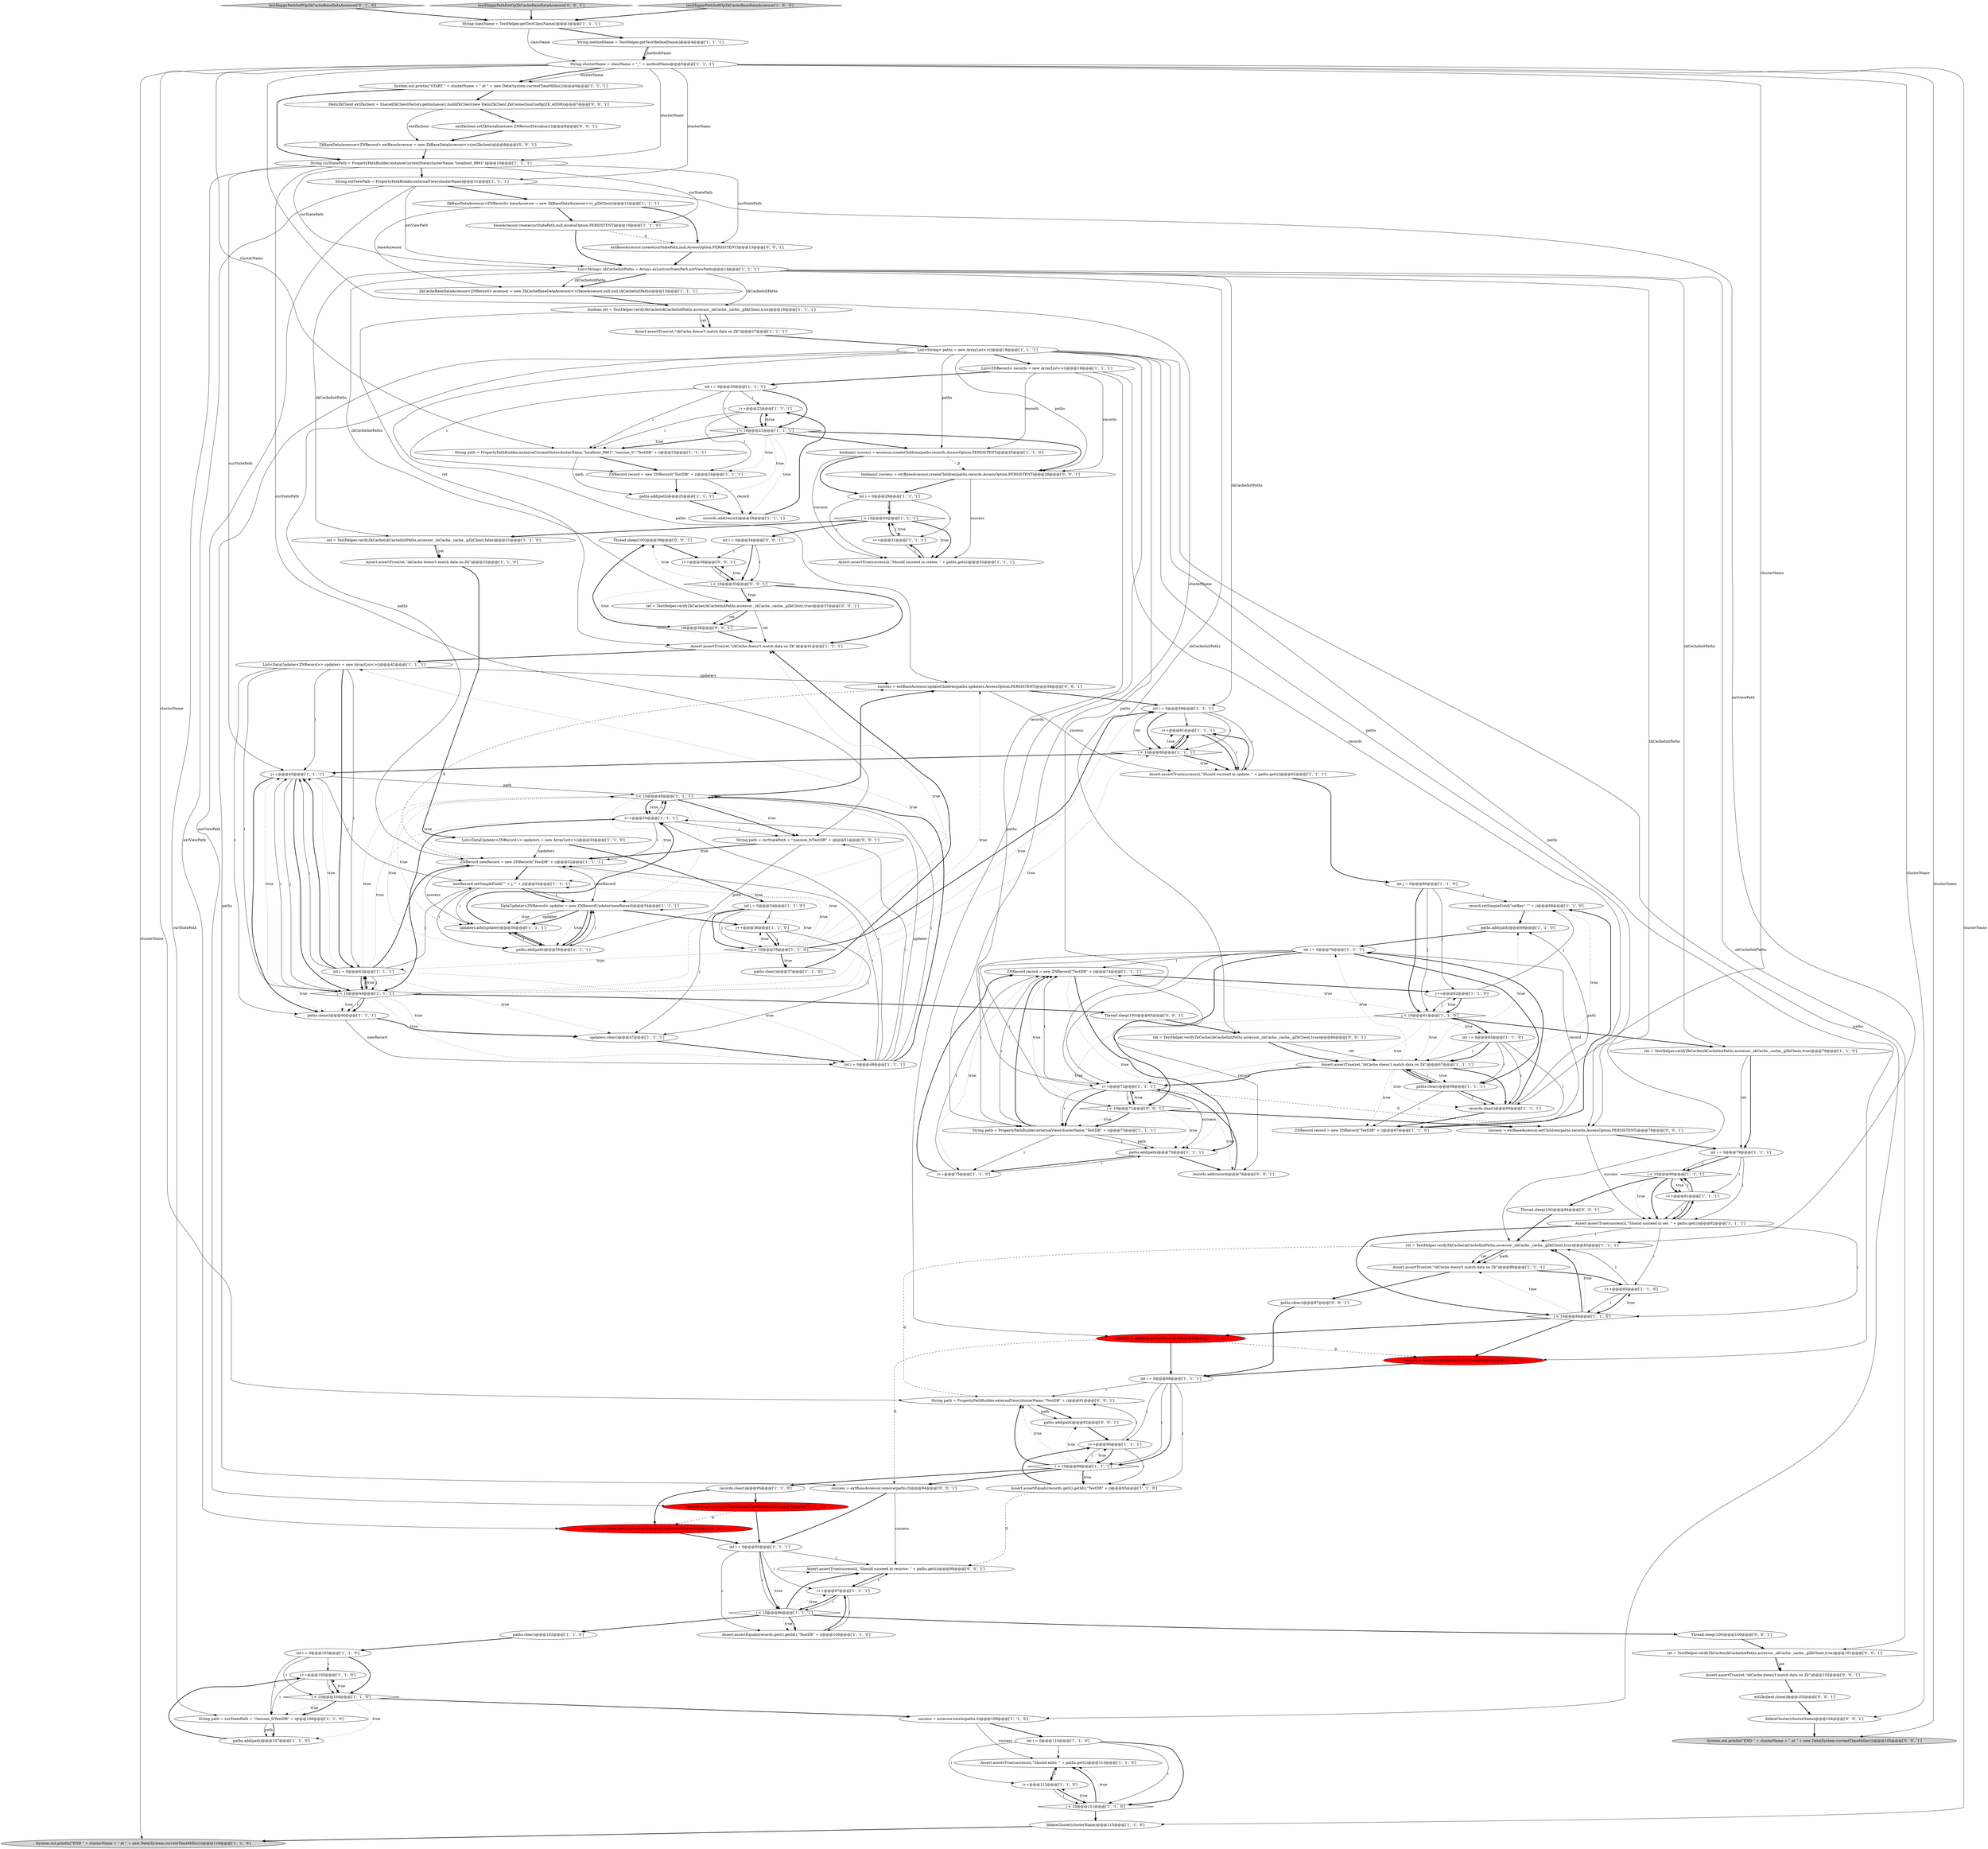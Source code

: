 digraph {
119 [style = filled, label = "Thread.sleep(100)@@@39@@@['0', '0', '1']", fillcolor = white, shape = ellipse image = "AAA0AAABBB3BBB"];
102 [style = filled, label = "testHappyPathSelfOpZkCacheBaseDataAccessor['0', '1', '0']", fillcolor = lightgray, shape = diamond image = "AAA0AAABBB2BBB"];
125 [style = filled, label = "ret = TestHelper.verifyZkCache(zkCacheInitPaths,accessor._zkCache._cache,_gZkClient,true)@@@101@@@['0', '0', '1']", fillcolor = white, shape = ellipse image = "AAA0AAABBB3BBB"];
76 [style = filled, label = "paths.add(path)@@@69@@@['1', '1', '0']", fillcolor = white, shape = ellipse image = "AAA0AAABBB1BBB"];
114 [style = filled, label = "ret = TestHelper.verifyZkCache(zkCacheInitPaths,accessor._zkCache._cache,_gZkClient,true)@@@66@@@['0', '0', '1']", fillcolor = white, shape = ellipse image = "AAA0AAABBB3BBB"];
85 [style = filled, label = "paths.clear()@@@102@@@['1', '1', '0']", fillcolor = white, shape = ellipse image = "AAA0AAABBB1BBB"];
14 [style = filled, label = "List<DataUpdater<ZNRecord>> updaters = new ArrayList<>()@@@33@@@['1', '1', '0']", fillcolor = white, shape = ellipse image = "AAA0AAABBB1BBB"];
104 [style = filled, label = "records = accessor.getChildren(extViewPath,null,0,0,0)@@@96@@@['0', '1', '0']", fillcolor = red, shape = ellipse image = "AAA1AAABBB2BBB"];
121 [style = filled, label = "success = extBaseAccessor.updateChildren(paths,updaters,AccessOption.PERSISTENT)@@@58@@@['0', '0', '1']", fillcolor = white, shape = ellipse image = "AAA0AAABBB3BBB"];
116 [style = filled, label = "Thread.sleep(100)@@@100@@@['0', '0', '1']", fillcolor = white, shape = ellipse image = "AAA0AAABBB3BBB"];
44 [style = filled, label = "records.add(record)@@@26@@@['1', '1', '1']", fillcolor = white, shape = ellipse image = "AAA0AAABBB1BBB"];
118 [style = filled, label = "System.out.println(\"END \" + clusterName + \" at \" + new Date(System.currentTimeMillis()))@@@105@@@['0', '0', '1']", fillcolor = lightgray, shape = ellipse image = "AAA0AAABBB3BBB"];
46 [style = filled, label = "ZNRecord record = new ZNRecord(\"TestDB\" + i)@@@67@@@['1', '1', '0']", fillcolor = white, shape = ellipse image = "AAA0AAABBB1BBB"];
64 [style = filled, label = "i++@@@61@@@['1', '1', '1']", fillcolor = white, shape = ellipse image = "AAA0AAABBB1BBB"];
127 [style = filled, label = "Assert.assertTrue(success(i(,\"Should succeed in remove: \" + paths.get(i))@@@98@@@['0', '0', '1']", fillcolor = white, shape = ellipse image = "AAA0AAABBB3BBB"];
41 [style = filled, label = "record.setSimpleField(\"setKey\",\"\" + j)@@@68@@@['1', '1', '0']", fillcolor = white, shape = ellipse image = "AAA0AAABBB1BBB"];
18 [style = filled, label = "Assert.assertTrue(ret,\"zkCache doesn't match data on Zk\")@@@67@@@['1', '1', '1']", fillcolor = white, shape = ellipse image = "AAA0AAABBB1BBB"];
28 [style = filled, label = "Assert.assertTrue(ret,\"zkCache doesn't match data on Zk\")@@@17@@@['1', '1', '1']", fillcolor = white, shape = ellipse image = "AAA0AAABBB1BBB"];
117 [style = filled, label = "i < 10@@@35@@@['0', '0', '1']", fillcolor = white, shape = diamond image = "AAA0AAABBB3BBB"];
36 [style = filled, label = "i++@@@90@@@['1', '1', '1']", fillcolor = white, shape = ellipse image = "AAA0AAABBB1BBB"];
10 [style = filled, label = "ret = TestHelper.verifyZkCache(zkCacheInitPaths,accessor._zkCache._cache,_gZkClient,false)@@@31@@@['1', '1', '0']", fillcolor = white, shape = ellipse image = "AAA0AAABBB1BBB"];
72 [style = filled, label = "int i = 0@@@59@@@['1', '1', '1']", fillcolor = white, shape = ellipse image = "AAA0AAABBB1BBB"];
89 [style = filled, label = "int j = 0@@@34@@@['1', '1', '0']", fillcolor = white, shape = ellipse image = "AAA0AAABBB1BBB"];
68 [style = filled, label = "Assert.assertTrue(ret,\"zkCache doesn't match data on Zk\")@@@41@@@['1', '1', '1']", fillcolor = white, shape = ellipse image = "AAA0AAABBB1BBB"];
32 [style = filled, label = "int j = 0@@@60@@@['1', '1', '0']", fillcolor = white, shape = ellipse image = "AAA0AAABBB1BBB"];
7 [style = filled, label = "success = accessor.exists(paths,0)@@@109@@@['1', '1', '0']", fillcolor = white, shape = ellipse image = "AAA0AAABBB1BBB"];
56 [style = filled, label = "String curStatePath = PropertyPathBuilder.instanceCurrentState(clusterName,\"localhost_8901\")@@@10@@@['1', '1', '1']", fillcolor = white, shape = ellipse image = "AAA0AAABBB1BBB"];
35 [style = filled, label = "ZkCacheBaseDataAccessor<ZNRecord> accessor = new ZkCacheBaseDataAccessor<>(baseAccessor,null,null,zkCacheInitPaths)@@@15@@@['1', '1', '1']", fillcolor = white, shape = ellipse image = "AAA0AAABBB1BBB"];
122 [style = filled, label = "success = extBaseAccessor.remove(paths,0)@@@94@@@['0', '0', '1']", fillcolor = white, shape = ellipse image = "AAA0AAABBB3BBB"];
26 [style = filled, label = "j < 10@@@61@@@['1', '1', '0']", fillcolor = white, shape = diamond image = "AAA0AAABBB1BBB"];
94 [style = filled, label = "updaters.clear()@@@47@@@['1', '1', '1']", fillcolor = white, shape = ellipse image = "AAA0AAABBB1BBB"];
82 [style = filled, label = "i++@@@97@@@['1', '1', '1']", fillcolor = white, shape = ellipse image = "AAA0AAABBB1BBB"];
27 [style = filled, label = "i < 10@@@80@@@['1', '1', '1']", fillcolor = white, shape = diamond image = "AAA0AAABBB1BBB"];
42 [style = filled, label = "i < 10@@@49@@@['1', '1', '1']", fillcolor = white, shape = diamond image = "AAA0AAABBB1BBB"];
105 [style = filled, label = "ret = TestHelper.verifyZkCache(zkCacheInitPaths,accessor._zkCache._cache,_gZkClient,true)@@@37@@@['0', '0', '1']", fillcolor = white, shape = ellipse image = "AAA0AAABBB3BBB"];
51 [style = filled, label = "Assert.assertTrue(success(i(,\"Should exits: \" + paths.get(i))@@@113@@@['1', '1', '0']", fillcolor = white, shape = ellipse image = "AAA0AAABBB1BBB"];
97 [style = filled, label = "i++@@@81@@@['1', '1', '1']", fillcolor = white, shape = ellipse image = "AAA0AAABBB1BBB"];
111 [style = filled, label = "Assert.assertTrue(ret,\"zkCache doesn't match data on Zk\")@@@102@@@['0', '0', '1']", fillcolor = white, shape = ellipse image = "AAA0AAABBB3BBB"];
81 [style = filled, label = "i++@@@22@@@['1', '1', '1']", fillcolor = white, shape = ellipse image = "AAA0AAABBB1BBB"];
11 [style = filled, label = "System.out.println(\"END \" + clusterName + \" at \" + new Date(System.currentTimeMillis()))@@@116@@@['1', '1', '0']", fillcolor = lightgray, shape = ellipse image = "AAA0AAABBB1BBB"];
21 [style = filled, label = "DataUpdater<ZNRecord> updater = new ZNRecordUpdater(newRecord)@@@54@@@['1', '1', '1']", fillcolor = white, shape = ellipse image = "AAA0AAABBB1BBB"];
50 [style = filled, label = "records = accessor.getChildren(extViewPath,null,0)@@@96@@@['1', '0', '0']", fillcolor = red, shape = ellipse image = "AAA1AAABBB1BBB"];
49 [style = filled, label = "int i = 0@@@103@@@['1', '1', '0']", fillcolor = white, shape = ellipse image = "AAA0AAABBB1BBB"];
4 [style = filled, label = "ZNRecord record = new ZNRecord(\"TestDB\" + i)@@@74@@@['1', '1', '1']", fillcolor = white, shape = ellipse image = "AAA0AAABBB1BBB"];
43 [style = filled, label = "i++@@@72@@@['1', '1', '1']", fillcolor = white, shape = ellipse image = "AAA0AAABBB1BBB"];
123 [style = filled, label = "String path = PropertyPathBuilder.externalView(clusterName,\"TestDB\" + i)@@@91@@@['0', '0', '1']", fillcolor = white, shape = ellipse image = "AAA0AAABBB3BBB"];
65 [style = filled, label = "i < 10@@@84@@@['1', '1', '0']", fillcolor = white, shape = diamond image = "AAA0AAABBB1BBB"];
87 [style = filled, label = "baseAccessor.create(curStatePath,null,AccessOption.PERSISTENT)@@@10@@@['1', '1', '0']", fillcolor = white, shape = ellipse image = "AAA0AAABBB1BBB"];
129 [style = filled, label = "i++@@@36@@@['0', '0', '1']", fillcolor = white, shape = ellipse image = "AAA0AAABBB3BBB"];
63 [style = filled, label = "i < 10@@@89@@@['1', '1', '1']", fillcolor = white, shape = diamond image = "AAA0AAABBB1BBB"];
47 [style = filled, label = "Assert.assertEquals(records.get(i).getId(),\"TestDB\" + i)@@@100@@@['1', '1', '0']", fillcolor = white, shape = ellipse image = "AAA0AAABBB1BBB"];
99 [style = filled, label = "int i = 0@@@48@@@['1', '1', '1']", fillcolor = white, shape = ellipse image = "AAA0AAABBB1BBB"];
80 [style = filled, label = "int i = 0@@@110@@@['1', '1', '0']", fillcolor = white, shape = ellipse image = "AAA0AAABBB1BBB"];
135 [style = filled, label = "int i = 0@@@34@@@['0', '0', '1']", fillcolor = white, shape = ellipse image = "AAA0AAABBB3BBB"];
61 [style = filled, label = "i++@@@105@@@['1', '1', '0']", fillcolor = white, shape = ellipse image = "AAA0AAABBB1BBB"];
58 [style = filled, label = "i++@@@112@@@['1', '1', '0']", fillcolor = white, shape = ellipse image = "AAA0AAABBB1BBB"];
78 [style = filled, label = "i < 10@@@30@@@['1', '1', '1']", fillcolor = white, shape = diamond image = "AAA0AAABBB1BBB"];
90 [style = filled, label = "j++@@@62@@@['1', '1', '0']", fillcolor = white, shape = ellipse image = "AAA0AAABBB1BBB"];
3 [style = filled, label = "String path = PropertyPathBuilder.externalView(clusterName,\"TestDB\" + i)@@@73@@@['1', '1', '1']", fillcolor = white, shape = ellipse image = "AAA0AAABBB1BBB"];
79 [style = filled, label = "j < 10@@@44@@@['1', '1', '1']", fillcolor = white, shape = diamond image = "AAA0AAABBB1BBB"];
9 [style = filled, label = "paths.clear()@@@46@@@['1', '1', '1']", fillcolor = white, shape = ellipse image = "AAA0AAABBB1BBB"];
106 [style = filled, label = "ret@@@38@@@['0', '0', '1']", fillcolor = white, shape = diamond image = "AAA0AAABBB3BBB"];
13 [style = filled, label = "i < 10@@@21@@@['1', '1', '1']", fillcolor = white, shape = diamond image = "AAA0AAABBB1BBB"];
22 [style = filled, label = "int i = 0@@@79@@@['1', '1', '1']", fillcolor = white, shape = ellipse image = "AAA0AAABBB1BBB"];
31 [style = filled, label = "updaters.add(updater)@@@56@@@['1', '1', '1']", fillcolor = white, shape = ellipse image = "AAA0AAABBB1BBB"];
17 [style = filled, label = "i++@@@85@@@['1', '1', '0']", fillcolor = white, shape = ellipse image = "AAA0AAABBB1BBB"];
23 [style = filled, label = "ZNRecord newRecord = new ZNRecord(\"TestDB\" + i)@@@52@@@['1', '1', '1']", fillcolor = white, shape = ellipse image = "AAA0AAABBB1BBB"];
8 [style = filled, label = "int i = 0@@@20@@@['1', '1', '1']", fillcolor = white, shape = ellipse image = "AAA0AAABBB1BBB"];
83 [style = filled, label = "i < 10@@@111@@@['1', '1', '0']", fillcolor = white, shape = diamond image = "AAA0AAABBB1BBB"];
59 [style = filled, label = "ret = TestHelper.verifyZkCache(zkCacheInitPaths,accessor._zkCache._cache,_gZkClient,true)@@@79@@@['1', '1', '0']", fillcolor = white, shape = ellipse image = "AAA0AAABBB1BBB"];
12 [style = filled, label = "String path = PropertyPathBuilder.instanceCurrentState(clusterName,\"localhost_8901\",\"session_0\",\"TestDB\" + i)@@@23@@@['1', '1', '1']", fillcolor = white, shape = ellipse image = "AAA0AAABBB1BBB"];
30 [style = filled, label = "records.clear()@@@95@@@['1', '1', '0']", fillcolor = white, shape = ellipse image = "AAA0AAABBB1BBB"];
48 [style = filled, label = "boolean(( success = accessor.createChildren(paths,records,AccessOption.PERSISTENT)@@@25@@@['1', '1', '0']", fillcolor = white, shape = ellipse image = "AAA0AAABBB1BBB"];
92 [style = filled, label = "paths.add(path)@@@25@@@['1', '1', '1']", fillcolor = white, shape = ellipse image = "AAA0AAABBB1BBB"];
86 [style = filled, label = "Assert.assertTrue(success(i(,\"Should succeed in set: \" + paths.get(i))@@@82@@@['1', '1', '1']", fillcolor = white, shape = ellipse image = "AAA0AAABBB1BBB"];
133 [style = filled, label = "boolean(( success = extBaseAccessor.createChildren(paths,records,AccessOption.PERSISTENT)@@@28@@@['0', '0', '1']", fillcolor = white, shape = ellipse image = "AAA0AAABBB3BBB"];
20 [style = filled, label = "ret = TestHelper.verifyZkCache(zkCacheInitPaths,accessor._zkCache._cache,_gZkClient,true)@@@85@@@['1', '1', '1']", fillcolor = white, shape = ellipse image = "AAA0AAABBB1BBB"];
24 [style = filled, label = "int i = 0@@@63@@@['1', '1', '0']", fillcolor = white, shape = ellipse image = "AAA0AAABBB1BBB"];
84 [style = filled, label = "paths.add(path)@@@107@@@['1', '1', '0']", fillcolor = white, shape = ellipse image = "AAA0AAABBB1BBB"];
71 [style = filled, label = "records = accessor.get(paths,null,0)@@@89@@@['1', '0', '0']", fillcolor = red, shape = ellipse image = "AAA1AAABBB1BBB"];
96 [style = filled, label = "String clusterName = className + \"_\" + methodName@@@5@@@['1', '1', '1']", fillcolor = white, shape = ellipse image = "AAA0AAABBB1BBB"];
109 [style = filled, label = "testHappyPathExtOpZkCacheBaseDataAccessor['0', '0', '1']", fillcolor = lightgray, shape = diamond image = "AAA0AAABBB3BBB"];
115 [style = filled, label = "extBaseAccessor.create(curStatePath,null,AccessOption.PERSISTENT)@@@13@@@['0', '0', '1']", fillcolor = white, shape = ellipse image = "AAA0AAABBB3BBB"];
16 [style = filled, label = "ZNRecord record = new ZNRecord(\"TestDB\" + i)@@@24@@@['1', '1', '1']", fillcolor = white, shape = ellipse image = "AAA0AAABBB1BBB"];
110 [style = filled, label = "HelixZkClient extZkclient = SharedZkClientFactory.getInstance().buildZkClient(new HelixZkClient.ZkConnectionConfig(ZK_ADDR))@@@7@@@['0', '0', '1']", fillcolor = white, shape = ellipse image = "AAA0AAABBB3BBB"];
54 [style = filled, label = "System.out.println(\"START \" + clusterName + \" at \" + new Date(System.currentTimeMillis()))@@@6@@@['1', '1', '1']", fillcolor = white, shape = ellipse image = "AAA0AAABBB1BBB"];
91 [style = filled, label = "int i = 0@@@29@@@['1', '1', '1']", fillcolor = white, shape = ellipse image = "AAA0AAABBB1BBB"];
57 [style = filled, label = "Assert.assertTrue(ret,\"zkCache doesn't match data on Zk\")@@@86@@@['1', '1', '1']", fillcolor = white, shape = ellipse image = "AAA0AAABBB1BBB"];
29 [style = filled, label = "i < 10@@@104@@@['1', '1', '0']", fillcolor = white, shape = diamond image = "AAA0AAABBB1BBB"];
103 [style = filled, label = "records = accessor.get(paths,null,0,true)@@@89@@@['0', '1', '0']", fillcolor = red, shape = ellipse image = "AAA1AAABBB2BBB"];
25 [style = filled, label = "int j = 0@@@43@@@['1', '1', '1']", fillcolor = white, shape = ellipse image = "AAA0AAABBB1BBB"];
132 [style = filled, label = "success = extBaseAccessor.setChildren(paths,records,AccessOption.PERSISTENT)@@@78@@@['0', '0', '1']", fillcolor = white, shape = ellipse image = "AAA0AAABBB3BBB"];
33 [style = filled, label = "String methodName = TestHelper.getTestMethodName()@@@4@@@['1', '1', '1']", fillcolor = white, shape = ellipse image = "AAA0AAABBB1BBB"];
131 [style = filled, label = "paths.add(path)@@@92@@@['0', '0', '1']", fillcolor = white, shape = ellipse image = "AAA0AAABBB3BBB"];
113 [style = filled, label = "String path = curStatePath + \"/session_0/TestDB\" + i@@@51@@@['0', '0', '1']", fillcolor = white, shape = ellipse image = "AAA0AAABBB3BBB"];
15 [style = filled, label = "newRecord.setSimpleField(\"\" + j,\"\" + j)@@@53@@@['1', '1', '1']", fillcolor = white, shape = ellipse image = "AAA0AAABBB1BBB"];
100 [style = filled, label = "String className = TestHelper.getTestClassName()@@@3@@@['1', '1', '1']", fillcolor = white, shape = ellipse image = "AAA0AAABBB1BBB"];
77 [style = filled, label = "String extViewPath = PropertyPathBuilder.externalView(clusterName)@@@11@@@['1', '1', '1']", fillcolor = white, shape = ellipse image = "AAA0AAABBB1BBB"];
93 [style = filled, label = "paths.add(path)@@@55@@@['1', '1', '1']", fillcolor = white, shape = ellipse image = "AAA0AAABBB1BBB"];
134 [style = filled, label = "i < 10@@@71@@@['0', '0', '1']", fillcolor = white, shape = diamond image = "AAA0AAABBB3BBB"];
69 [style = filled, label = "Assert.assertTrue(success(i(,\"Should succeed in update: \" + paths.get(i))@@@62@@@['1', '1', '1']", fillcolor = white, shape = ellipse image = "AAA0AAABBB1BBB"];
45 [style = filled, label = "paths.clear()@@@68@@@['1', '1', '1']", fillcolor = white, shape = ellipse image = "AAA0AAABBB1BBB"];
34 [style = filled, label = "Assert.assertTrue(ret,\"zkCache doesn't match data on Zk\")@@@32@@@['1', '1', '0']", fillcolor = white, shape = ellipse image = "AAA0AAABBB1BBB"];
37 [style = filled, label = "i++@@@75@@@['1', '1', '0']", fillcolor = white, shape = ellipse image = "AAA0AAABBB1BBB"];
95 [style = filled, label = "int i = 0@@@88@@@['1', '1', '1']", fillcolor = white, shape = ellipse image = "AAA0AAABBB1BBB"];
2 [style = filled, label = "ZkBaseDataAccessor<ZNRecord> baseAccessor = new ZkBaseDataAccessor<>(_gZkClient)@@@12@@@['1', '1', '1']", fillcolor = white, shape = ellipse image = "AAA0AAABBB1BBB"];
73 [style = filled, label = "testHappyPathSelfOpZkCacheBaseDataAccessor['1', '0', '0']", fillcolor = lightgray, shape = diamond image = "AAA0AAABBB1BBB"];
39 [style = filled, label = "j++@@@45@@@['1', '1', '1']", fillcolor = white, shape = ellipse image = "AAA0AAABBB1BBB"];
52 [style = filled, label = "int i = 0@@@95@@@['1', '1', '1']", fillcolor = white, shape = ellipse image = "AAA0AAABBB1BBB"];
55 [style = filled, label = "List<String> paths = new ArrayList<>()@@@18@@@['1', '1', '1']", fillcolor = white, shape = ellipse image = "AAA0AAABBB1BBB"];
1 [style = filled, label = "List<DataUpdater<ZNRecord>> updaters = new ArrayList<>()@@@42@@@['1', '1', '1']", fillcolor = white, shape = ellipse image = "AAA0AAABBB1BBB"];
120 [style = filled, label = "extZkclient.close()@@@103@@@['0', '0', '1']", fillcolor = white, shape = ellipse image = "AAA0AAABBB3BBB"];
6 [style = filled, label = "boolean ret = TestHelper.verifyZkCache(zkCacheInitPaths,accessor._zkCache._cache,_gZkClient,true)@@@16@@@['1', '1', '1']", fillcolor = white, shape = ellipse image = "AAA0AAABBB1BBB"];
108 [style = filled, label = "Thread.sleep(100)@@@65@@@['0', '0', '1']", fillcolor = white, shape = ellipse image = "AAA0AAABBB3BBB"];
0 [style = filled, label = "j++@@@36@@@['1', '1', '0']", fillcolor = white, shape = ellipse image = "AAA0AAABBB1BBB"];
74 [style = filled, label = "i < 10@@@96@@@['1', '1', '1']", fillcolor = white, shape = diamond image = "AAA0AAABBB1BBB"];
130 [style = filled, label = "paths.clear()@@@87@@@['0', '0', '1']", fillcolor = white, shape = ellipse image = "AAA0AAABBB3BBB"];
124 [style = filled, label = "extZkclient.setZkSerializer(new ZNRecordSerializer())@@@8@@@['0', '0', '1']", fillcolor = white, shape = ellipse image = "AAA0AAABBB3BBB"];
62 [style = filled, label = "deleteCluster(clusterName)@@@115@@@['1', '1', '0']", fillcolor = white, shape = ellipse image = "AAA0AAABBB1BBB"];
5 [style = filled, label = "i < 10@@@60@@@['1', '1', '1']", fillcolor = white, shape = diamond image = "AAA0AAABBB1BBB"];
67 [style = filled, label = "List<String> zkCacheInitPaths = Arrays.asList(curStatePath,extViewPath)@@@14@@@['1', '1', '1']", fillcolor = white, shape = ellipse image = "AAA0AAABBB1BBB"];
128 [style = filled, label = "deleteCluster(clusterName)@@@104@@@['0', '0', '1']", fillcolor = white, shape = ellipse image = "AAA0AAABBB3BBB"];
38 [style = filled, label = "int i = 0@@@70@@@['1', '1', '1']", fillcolor = white, shape = ellipse image = "AAA0AAABBB1BBB"];
60 [style = filled, label = "j < 10@@@35@@@['1', '1', '0']", fillcolor = white, shape = diamond image = "AAA0AAABBB1BBB"];
53 [style = filled, label = "paths.clear()@@@37@@@['1', '1', '0']", fillcolor = white, shape = ellipse image = "AAA0AAABBB1BBB"];
98 [style = filled, label = "i++@@@31@@@['1', '1', '1']", fillcolor = white, shape = ellipse image = "AAA0AAABBB1BBB"];
107 [style = filled, label = "ZkBaseDataAccessor<ZNRecord> extBaseAccessor = new ZkBaseDataAccessor<>(extZkclient)@@@9@@@['0', '0', '1']", fillcolor = white, shape = ellipse image = "AAA0AAABBB3BBB"];
112 [style = filled, label = "records.add(record)@@@76@@@['0', '0', '1']", fillcolor = white, shape = ellipse image = "AAA0AAABBB3BBB"];
126 [style = filled, label = "Thread.sleep(100)@@@84@@@['0', '0', '1']", fillcolor = white, shape = ellipse image = "AAA0AAABBB3BBB"];
70 [style = filled, label = "paths.add(path)@@@75@@@['1', '1', '1']", fillcolor = white, shape = ellipse image = "AAA0AAABBB1BBB"];
66 [style = filled, label = "Assert.assertEquals(records.get(i).getId(),\"TestDB\" + i)@@@93@@@['1', '1', '0']", fillcolor = white, shape = ellipse image = "AAA0AAABBB1BBB"];
19 [style = filled, label = "records.clear()@@@69@@@['1', '1', '1']", fillcolor = white, shape = ellipse image = "AAA0AAABBB1BBB"];
88 [style = filled, label = "Assert.assertTrue(success(i(,\"Should succeed in create: \" + paths.get(i))@@@32@@@['1', '1', '1']", fillcolor = white, shape = ellipse image = "AAA0AAABBB1BBB"];
75 [style = filled, label = "String path = curStatePath + \"/session_0/TestDB\" + i@@@106@@@['1', '1', '0']", fillcolor = white, shape = ellipse image = "AAA0AAABBB1BBB"];
101 [style = filled, label = "i++@@@50@@@['1', '1', '1']", fillcolor = white, shape = ellipse image = "AAA0AAABBB1BBB"];
40 [style = filled, label = "List<ZNRecord> records = new ArrayList<>()@@@19@@@['1', '1', '1']", fillcolor = white, shape = ellipse image = "AAA0AAABBB1BBB"];
23->31 [style = solid, label="success"];
74->85 [style = bold, label=""];
121->72 [style = bold, label=""];
100->96 [style = solid, label="className"];
121->69 [style = solid, label="success"];
91->78 [style = solid, label="i"];
55->71 [style = solid, label="paths"];
3->70 [style = solid, label="i"];
59->22 [style = bold, label=""];
48->91 [style = bold, label=""];
20->123 [style = dashed, label="0"];
15->21 [style = solid, label="i"];
99->101 [style = solid, label="i"];
36->63 [style = bold, label=""];
96->3 [style = solid, label="clusterName"];
5->39 [style = bold, label=""];
63->122 [style = bold, label=""];
13->92 [style = dotted, label="true"];
91->88 [style = solid, label="i"];
79->25 [style = solid, label="i"];
69->64 [style = bold, label=""];
38->45 [style = bold, label=""];
51->58 [style = bold, label=""];
72->69 [style = solid, label="i"];
117->105 [style = bold, label=""];
32->26 [style = bold, label=""];
55->43 [style = solid, label="paths"];
17->20 [style = solid, label="i"];
60->15 [style = dotted, label="true"];
26->43 [style = dotted, label="true"];
18->45 [style = dotted, label="true"];
60->25 [style = dotted, label="true"];
90->41 [style = solid, label="j"];
39->15 [style = solid, label="j"];
81->12 [style = solid, label="i"];
10->34 [style = bold, label=""];
9->94 [style = bold, label=""];
83->51 [style = bold, label=""];
97->27 [style = solid, label="i"];
25->79 [style = bold, label=""];
134->43 [style = dotted, label="true"];
53->68 [style = bold, label=""];
54->110 [style = bold, label=""];
3->70 [style = solid, label="path"];
15->31 [style = solid, label="i"];
19->38 [style = bold, label=""];
67->35 [style = bold, label=""];
81->16 [style = solid, label="i"];
95->36 [style = solid, label="i"];
7->51 [style = solid, label="success"];
117->129 [style = dotted, label="true"];
5->69 [style = dotted, label="true"];
1->9 [style = solid, label="i"];
25->39 [style = solid, label="j"];
23->15 [style = bold, label=""];
99->42 [style = solid, label="i"];
56->77 [style = bold, label=""];
65->71 [style = bold, label=""];
101->42 [style = solid, label="i"];
62->11 [style = bold, label=""];
18->46 [style = dotted, label="true"];
79->9 [style = dotted, label="true"];
125->111 [style = bold, label=""];
42->15 [style = dotted, label="true"];
29->84 [style = dotted, label="true"];
127->82 [style = bold, label=""];
4->70 [style = dotted, label="true"];
96->123 [style = solid, label="clusterName"];
79->9 [style = solid, label="i"];
8->13 [style = bold, label=""];
49->29 [style = bold, label=""];
99->42 [style = bold, label=""];
4->112 [style = solid, label="record"];
72->5 [style = solid, label="i"];
57->130 [style = bold, label=""];
123->131 [style = bold, label=""];
56->39 [style = solid, label="curStatePath"];
63->36 [style = dotted, label="true"];
52->127 [style = solid, label="i"];
75->84 [style = bold, label=""];
60->23 [style = dotted, label="true"];
86->97 [style = bold, label=""];
52->82 [style = solid, label="i"];
63->30 [style = bold, label=""];
43->134 [style = solid, label="i"];
0->94 [style = solid, label="j"];
0->60 [style = bold, label=""];
25->9 [style = dotted, label="true"];
107->56 [style = bold, label=""];
22->86 [style = solid, label="i"];
48->88 [style = solid, label="success"];
115->67 [style = bold, label=""];
86->20 [style = solid, label="i"];
18->76 [style = dotted, label="true"];
96->54 [style = solid, label="clusterName"];
83->51 [style = dotted, label="true"];
20->57 [style = bold, label=""];
77->104 [style = solid, label="extViewPath"];
132->86 [style = solid, label="success"];
40->48 [style = solid, label="records"];
73->100 [style = bold, label=""];
77->50 [style = solid, label="extViewPath"];
70->37 [style = bold, label=""];
32->26 [style = solid, label="j"];
18->38 [style = dotted, label="true"];
116->125 [style = bold, label=""];
96->56 [style = solid, label="clusterName"];
122->127 [style = solid, label="success"];
8->81 [style = solid, label="i"];
27->86 [style = dotted, label="true"];
23->21 [style = solid, label="newRecord"];
63->66 [style = bold, label=""];
96->118 [style = solid, label="clusterName"];
82->74 [style = bold, label=""];
40->132 [style = solid, label="records"];
27->126 [style = bold, label=""];
135->129 [style = solid, label="i"];
82->127 [style = solid, label="i"];
66->36 [style = bold, label=""];
52->74 [style = bold, label=""];
114->18 [style = solid, label="ret"];
65->20 [style = bold, label=""];
26->4 [style = dotted, label="true"];
61->29 [style = solid, label="i"];
67->59 [style = solid, label="zkCacheInitPaths"];
28->55 [style = bold, label=""];
124->107 [style = bold, label=""];
13->81 [style = dotted, label="true"];
2->115 [style = bold, label=""];
17->65 [style = solid, label="i"];
18->19 [style = bold, label=""];
24->18 [style = solid, label="i"];
42->101 [style = bold, label=""];
1->39 [style = solid, label="i"];
96->11 [style = solid, label="clusterName"];
17->65 [style = bold, label=""];
55->121 [style = solid, label="paths"];
24->18 [style = bold, label=""];
46->41 [style = bold, label=""];
77->67 [style = solid, label="extViewPath"];
105->106 [style = solid, label="ret"];
41->76 [style = bold, label=""];
43->132 [style = dashed, label="0"];
68->1 [style = bold, label=""];
89->60 [style = bold, label=""];
134->3 [style = dotted, label="true"];
122->52 [style = bold, label=""];
27->86 [style = bold, label=""];
21->31 [style = dotted, label="true"];
26->90 [style = dotted, label="true"];
26->18 [style = dotted, label="true"];
86->65 [style = bold, label=""];
1->79 [style = solid, label="i"];
133->91 [style = bold, label=""];
101->23 [style = solid, label="i"];
49->29 [style = solid, label="i"];
43->4 [style = solid, label="i"];
25->101 [style = dotted, label="true"];
67->10 [style = solid, label="zkCacheInitPaths"];
24->45 [style = solid, label="i"];
117->106 [style = dotted, label="true"];
79->72 [style = dotted, label="true"];
131->36 [style = bold, label=""];
13->48 [style = bold, label=""];
99->113 [style = solid, label="i"];
78->88 [style = dotted, label="true"];
125->111 [style = solid, label="ret"];
40->133 [style = solid, label="records"];
64->5 [style = solid, label="i"];
106->68 [style = bold, label=""];
4->37 [style = dotted, label="true"];
42->93 [style = dotted, label="true"];
45->18 [style = solid, label="i"];
117->105 [style = dotted, label="true"];
43->3 [style = solid, label="i"];
134->4 [style = dotted, label="true"];
113->93 [style = solid, label="path"];
79->121 [style = dotted, label="true"];
110->107 [style = solid, label="extZkclient"];
70->112 [style = bold, label=""];
26->59 [style = bold, label=""];
72->5 [style = solid, label="ret"];
8->12 [style = solid, label="i"];
40->43 [style = solid, label="records"];
69->32 [style = bold, label=""];
129->117 [style = bold, label=""];
45->18 [style = bold, label=""];
32->90 [style = solid, label="j"];
52->47 [style = solid, label="i"];
66->127 [style = dashed, label="0"];
64->69 [style = bold, label=""];
97->86 [style = solid, label="i"];
63->123 [style = bold, label=""];
7->80 [style = bold, label=""];
135->117 [style = solid, label="i"];
13->133 [style = bold, label=""];
126->20 [style = bold, label=""];
96->62 [style = solid, label="clusterName"];
31->101 [style = bold, label=""];
58->51 [style = solid, label="i"];
18->43 [style = bold, label=""];
22->27 [style = bold, label=""];
59->22 [style = solid, label="ret"];
45->19 [style = bold, label=""];
24->19 [style = solid, label="i"];
5->69 [style = bold, label=""];
1->121 [style = solid, label="updaters"];
42->113 [style = bold, label=""];
79->39 [style = dotted, label="true"];
91->78 [style = bold, label=""];
67->35 [style = solid, label="zkCacheInitPaths"];
103->95 [style = bold, label=""];
56->113 [style = solid, label="curStatePath"];
5->64 [style = bold, label=""];
56->67 [style = solid, label="curStatePath"];
36->63 [style = solid, label="i"];
40->8 [style = bold, label=""];
6->28 [style = bold, label=""];
64->5 [style = bold, label=""];
85->49 [style = bold, label=""];
86->17 [style = solid, label="i"];
119->129 [style = bold, label=""];
79->108 [style = bold, label=""];
63->131 [style = dotted, label="true"];
84->61 [style = bold, label=""];
8->16 [style = solid, label="i"];
87->115 [style = dashed, label="0"];
55->7 [style = solid, label="paths"];
112->43 [style = bold, label=""];
79->39 [style = solid, label="i"];
113->23 [style = bold, label=""];
101->79 [style = bold, label=""];
3->4 [style = bold, label=""];
22->97 [style = solid, label="i"];
43->3 [style = bold, label=""];
33->96 [style = solid, label="methodName"];
134->70 [style = dotted, label="true"];
65->103 [style = bold, label=""];
26->24 [style = dotted, label="true"];
80->83 [style = bold, label=""];
42->23 [style = dotted, label="true"];
117->119 [style = dotted, label="true"];
78->135 [style = bold, label=""];
21->93 [style = dotted, label="true"];
89->0 [style = solid, label="j"];
55->48 [style = solid, label="paths"];
67->125 [style = solid, label="zkCacheInitPaths"];
21->0 [style = bold, label=""];
55->23 [style = solid, label="paths"];
6->28 [style = solid, label="ret"];
81->13 [style = bold, label=""];
108->114 [style = bold, label=""];
0->60 [style = solid, label="j"];
76->38 [style = bold, label=""];
23->121 [style = dashed, label="0"];
79->5 [style = dotted, label="true"];
129->117 [style = solid, label="i"];
82->74 [style = solid, label="i"];
16->92 [style = bold, label=""];
56->87 [style = solid, label="curStatePath"];
13->12 [style = bold, label=""];
55->132 [style = solid, label="paths"];
97->86 [style = bold, label=""];
3->37 [style = solid, label="i"];
4->90 [style = bold, label=""];
47->82 [style = bold, label=""];
98->78 [style = bold, label=""];
30->104 [style = bold, label=""];
21->31 [style = solid, label="updater"];
71->103 [style = dashed, label="0"];
39->79 [style = bold, label=""];
80->51 [style = solid, label="i"];
38->3 [style = solid, label="i"];
19->46 [style = bold, label=""];
61->29 [style = bold, label=""];
71->122 [style = dashed, label="0"];
130->95 [style = bold, label=""];
25->39 [style = bold, label=""];
27->97 [style = bold, label=""];
96->77 [style = solid, label="clusterName"];
134->132 [style = bold, label=""];
67->105 [style = solid, label="zkCacheInitPaths"];
46->38 [style = solid, label="record"];
18->19 [style = dotted, label="true"];
105->68 [style = solid, label="ret"];
31->93 [style = bold, label=""];
96->12 [style = solid, label="clusterName"];
93->21 [style = bold, label=""];
25->39 [style = dotted, label="true"];
79->25 [style = bold, label=""];
64->69 [style = solid, label="i"];
38->134 [style = bold, label=""];
87->67 [style = bold, label=""];
95->123 [style = solid, label="i"];
133->88 [style = solid, label="success"];
63->66 [style = dotted, label="true"];
123->131 [style = solid, label="path"];
42->113 [style = dotted, label="true"];
89->60 [style = solid, label="j"];
90->26 [style = solid, label="j"];
63->123 [style = dotted, label="true"];
74->47 [style = dotted, label="true"];
98->88 [style = solid, label="i"];
4->70 [style = bold, label=""];
48->133 [style = dashed, label="0"];
49->61 [style = solid, label="i"];
25->79 [style = dotted, label="true"];
13->12 [style = dotted, label="true"];
99->23 [style = solid, label="i"];
50->104 [style = dashed, label="0"];
83->62 [style = bold, label=""];
5->64 [style = dotted, label="true"];
104->52 [style = bold, label=""];
60->21 [style = dotted, label="true"];
120->128 [style = bold, label=""];
78->98 [style = dotted, label="true"];
50->52 [style = bold, label=""];
114->18 [style = bold, label=""];
37->4 [style = bold, label=""];
8->13 [style = solid, label="i"];
77->2 [style = bold, label=""];
2->87 [style = bold, label=""];
27->97 [style = dotted, label="true"];
2->35 [style = solid, label="baseAccessor"];
109->100 [style = bold, label=""];
55->103 [style = solid, label="paths"];
67->20 [style = solid, label="zkCacheInitPaths"];
58->83 [style = solid, label="i"];
79->42 [style = dotted, label="true"];
42->21 [style = dotted, label="true"];
74->116 [style = bold, label=""];
65->57 [style = dotted, label="true"];
128->118 [style = bold, label=""];
20->57 [style = solid, label="path"];
54->56 [style = bold, label=""];
93->31 [style = bold, label=""];
74->127 [style = dotted, label="true"];
134->3 [style = bold, label=""];
58->83 [style = bold, label=""];
39->9 [style = bold, label=""];
15->21 [style = bold, label=""];
10->34 [style = solid, label="ret"];
55->40 [style = bold, label=""];
60->53 [style = bold, label=""];
14->23 [style = solid, label="updaters"];
42->121 [style = bold, label=""];
37->4 [style = solid, label="i"];
111->120 [style = bold, label=""];
74->82 [style = dotted, label="true"];
65->20 [style = dotted, label="true"];
110->124 [style = bold, label=""];
67->72 [style = solid, label="zkCacheInitPaths"];
93->31 [style = solid, label="i"];
18->45 [style = bold, label=""];
9->99 [style = solid, label="newRecord"];
3->4 [style = solid, label="i"];
96->54 [style = bold, label=""];
39->79 [style = solid, label="j"];
21->31 [style = bold, label=""];
37->70 [style = solid, label="i"];
55->122 [style = solid, label="paths"];
12->92 [style = solid, label="path"];
29->61 [style = dotted, label="true"];
96->19 [style = solid, label="clusterName"];
1->25 [style = solid, label="i"];
105->106 [style = bold, label=""];
89->94 [style = solid, label="j"];
72->64 [style = solid, label="i"];
55->133 [style = solid, label="paths"];
15->93 [style = solid, label="i"];
135->117 [style = bold, label=""];
13->44 [style = dotted, label="true"];
90->26 [style = bold, label=""];
43->70 [style = solid, label="success"];
52->74 [style = solid, label="i"];
71->95 [style = bold, label=""];
95->63 [style = solid, label="i"];
74->127 [style = bold, label=""];
102->100 [style = bold, label=""];
74->47 [style = bold, label=""];
88->98 [style = bold, label=""];
26->24 [style = bold, label=""];
106->119 [style = bold, label=""];
38->43 [style = solid, label="i"];
132->22 [style = bold, label=""];
26->3 [style = dotted, label="true"];
22->27 [style = solid, label="i"];
78->10 [style = bold, label=""];
79->99 [style = dotted, label="true"];
91->98 [style = solid, label="i"];
134->112 [style = dotted, label="true"];
44->81 [style = bold, label=""];
49->75 [style = solid, label="i"];
33->96 [style = bold, label=""];
25->42 [style = dotted, label="true"];
60->1 [style = dotted, label="true"];
25->79 [style = solid, label="j"];
79->9 [style = bold, label=""];
82->47 [style = solid, label="i"];
56->75 [style = solid, label="curStatePath"];
18->41 [style = dotted, label="true"];
34->14 [style = bold, label=""];
32->41 [style = solid, label="j"];
25->94 [style = dotted, label="true"];
38->134 [style = solid, label="i"];
19->76 [style = solid, label="path"];
65->17 [style = dotted, label="true"];
25->15 [style = solid, label="j"];
78->88 [style = bold, label=""];
57->17 [style = bold, label=""];
21->93 [style = bold, label=""];
13->16 [style = dotted, label="true"];
92->44 [style = bold, label=""];
101->42 [style = bold, label=""];
20->57 [style = solid, label="ret"];
98->78 [style = solid, label="i"];
86->65 [style = solid, label="i"];
45->19 [style = solid, label="i"];
39->42 [style = solid, label="path"];
30->50 [style = bold, label=""];
81->13 [style = solid, label="i"];
117->68 [style = bold, label=""];
43->134 [style = bold, label=""];
16->44 [style = solid, label="record"];
25->99 [style = dotted, label="true"];
60->72 [style = bold, label=""];
56->115 [style = solid, label="curStatePath"];
6->68 [style = solid, label="ret"];
80->58 [style = solid, label="i"];
96->128 [style = solid, label="clusterName"];
67->6 [style = solid, label="zkCacheInitPaths"];
67->114 [style = solid, label="zkCacheInitPaths"];
95->66 [style = solid, label="i"];
79->94 [style = dotted, label="true"];
1->25 [style = bold, label=""];
29->75 [style = dotted, label="true"];
94->99 [style = bold, label=""];
83->58 [style = dotted, label="true"];
29->75 [style = bold, label=""];
35->6 [style = bold, label=""];
25->23 [style = bold, label=""];
38->4 [style = solid, label="i"];
95->63 [style = bold, label=""];
14->89 [style = bold, label=""];
75->84 [style = solid, label="path"];
101->113 [style = solid, label="i"];
60->68 [style = dotted, label="true"];
42->31 [style = dotted, label="true"];
12->16 [style = bold, label=""];
100->33 [style = bold, label=""];
36->66 [style = solid, label="i"];
72->5 [style = bold, label=""];
93->21 [style = solid, label="i"];
45->46 [style = solid, label="i"];
24->46 [style = solid, label="i"];
77->20 [style = solid, label="extViewPath"];
99->101 [style = solid, label="updater"];
42->101 [style = dotted, label="true"];
97->27 [style = bold, label=""];
36->123 [style = solid, label="i"];
29->7 [style = bold, label=""];
61->75 [style = solid, label="i"];
60->53 [style = dotted, label="true"];
60->0 [style = dotted, label="true"];
80->83 [style = solid, label="i"];
}

